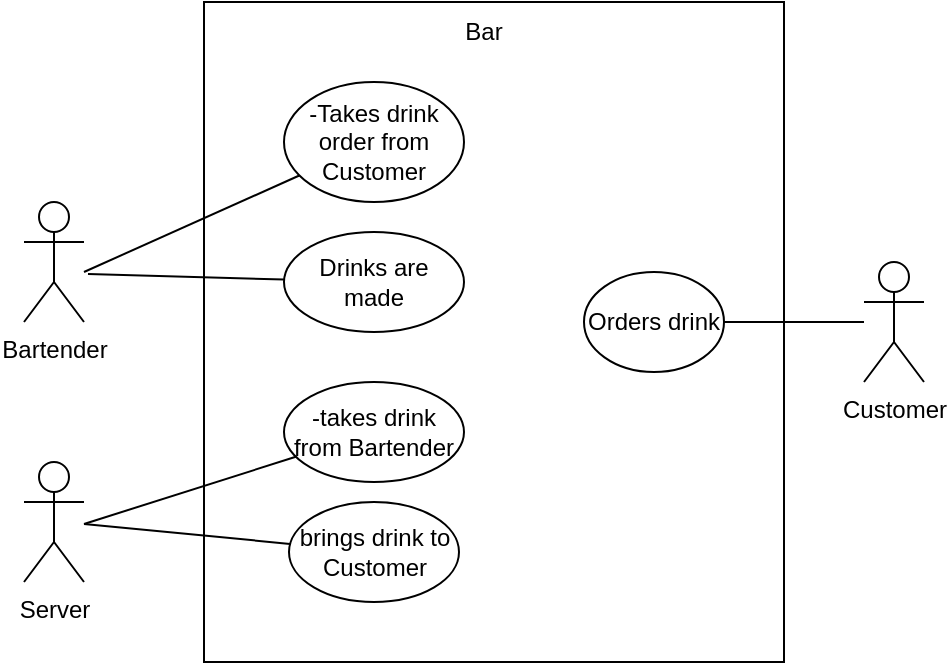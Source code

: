 <mxfile version="24.3.1" type="google">
  <diagram name="Page-1" id="3AW651xyoHBq1aIa7Rv6">
    <mxGraphModel grid="1" page="1" gridSize="10" guides="1" tooltips="1" connect="1" arrows="1" fold="1" pageScale="1" pageWidth="827" pageHeight="1169" math="0" shadow="0">
      <root>
        <mxCell id="0" />
        <mxCell id="1" parent="0" />
        <mxCell id="raqO8b-Yunnj6KW7OPB1-3" value="" style="rounded=0;whiteSpace=wrap;html=1;" vertex="1" parent="1">
          <mxGeometry x="-410" y="130" width="290" height="330" as="geometry" />
        </mxCell>
        <mxCell id="raqO8b-Yunnj6KW7OPB1-4" value="Bartender" style="shape=umlActor;verticalLabelPosition=bottom;verticalAlign=top;html=1;outlineConnect=0;" vertex="1" parent="1">
          <mxGeometry x="-500" y="230" width="30" height="60" as="geometry" />
        </mxCell>
        <mxCell id="raqO8b-Yunnj6KW7OPB1-6" value="-Takes drink order from Customer" style="ellipse;whiteSpace=wrap;html=1;" vertex="1" parent="1">
          <mxGeometry x="-370" y="170" width="90" height="60" as="geometry" />
        </mxCell>
        <mxCell id="raqO8b-Yunnj6KW7OPB1-8" value="Customer" style="shape=umlActor;verticalLabelPosition=bottom;verticalAlign=top;html=1;outlineConnect=0;" vertex="1" parent="1">
          <mxGeometry x="-80" y="260" width="30" height="60" as="geometry" />
        </mxCell>
        <mxCell id="raqO8b-Yunnj6KW7OPB1-12" value="Server" style="shape=umlActor;verticalLabelPosition=bottom;verticalAlign=top;html=1;outlineConnect=0;" vertex="1" parent="1">
          <mxGeometry x="-500" y="360" width="30" height="60" as="geometry" />
        </mxCell>
        <mxCell id="raqO8b-Yunnj6KW7OPB1-15" value="Orders drink" style="ellipse;whiteSpace=wrap;html=1;" vertex="1" parent="1">
          <mxGeometry x="-220" y="265" width="70" height="50" as="geometry" />
        </mxCell>
        <mxCell id="raqO8b-Yunnj6KW7OPB1-17" value="brings drink to Customer" style="ellipse;whiteSpace=wrap;html=1;" vertex="1" parent="1">
          <mxGeometry x="-367.5" y="380" width="85" height="50" as="geometry" />
        </mxCell>
        <mxCell id="a67Z1hKK47zuZ2H1h1ah-1" value="Drinks are made" style="ellipse;whiteSpace=wrap;html=1;" vertex="1" parent="1">
          <mxGeometry x="-370" y="245" width="90" height="50" as="geometry" />
        </mxCell>
        <mxCell id="a67Z1hKK47zuZ2H1h1ah-2" value="-takes drink from Bartender" style="ellipse;whiteSpace=wrap;html=1;" vertex="1" parent="1">
          <mxGeometry x="-370" y="320" width="90" height="50" as="geometry" />
        </mxCell>
        <mxCell id="a67Z1hKK47zuZ2H1h1ah-3" value="" style="endArrow=none;html=1;rounded=0;" edge="1" parent="1" target="raqO8b-Yunnj6KW7OPB1-6">
          <mxGeometry width="50" height="50" relative="1" as="geometry">
            <mxPoint x="-470" y="265" as="sourcePoint" />
            <mxPoint x="-420" y="215" as="targetPoint" />
          </mxGeometry>
        </mxCell>
        <mxCell id="a67Z1hKK47zuZ2H1h1ah-4" value="" style="endArrow=none;html=1;rounded=0;" edge="1" parent="1" target="a67Z1hKK47zuZ2H1h1ah-1">
          <mxGeometry width="50" height="50" relative="1" as="geometry">
            <mxPoint x="-468" y="266" as="sourcePoint" />
            <mxPoint x="-358" y="205" as="targetPoint" />
          </mxGeometry>
        </mxCell>
        <mxCell id="a67Z1hKK47zuZ2H1h1ah-5" value="" style="endArrow=none;html=1;rounded=0;" edge="1" parent="1" target="a67Z1hKK47zuZ2H1h1ah-2">
          <mxGeometry width="50" height="50" relative="1" as="geometry">
            <mxPoint x="-470" y="391" as="sourcePoint" />
            <mxPoint x="-360" y="330" as="targetPoint" />
          </mxGeometry>
        </mxCell>
        <mxCell id="a67Z1hKK47zuZ2H1h1ah-6" value="" style="endArrow=none;html=1;rounded=0;" edge="1" parent="1" target="raqO8b-Yunnj6KW7OPB1-17">
          <mxGeometry width="50" height="50" relative="1" as="geometry">
            <mxPoint x="-470" y="391" as="sourcePoint" />
            <mxPoint x="-360" y="330" as="targetPoint" />
          </mxGeometry>
        </mxCell>
        <mxCell id="a67Z1hKK47zuZ2H1h1ah-7" value="" style="endArrow=none;html=1;rounded=0;" edge="1" parent="1" source="raqO8b-Yunnj6KW7OPB1-8" target="raqO8b-Yunnj6KW7OPB1-15">
          <mxGeometry width="50" height="50" relative="1" as="geometry">
            <mxPoint x="-430" y="280" as="sourcePoint" />
            <mxPoint x="-320" y="219" as="targetPoint" />
          </mxGeometry>
        </mxCell>
        <mxCell id="XYOYaXdrmbgXuwDNVf-c-1" value="Bar" style="text;html=1;align=center;verticalAlign=middle;whiteSpace=wrap;rounded=0;" vertex="1" parent="1">
          <mxGeometry x="-300" y="130" width="60" height="30" as="geometry" />
        </mxCell>
      </root>
    </mxGraphModel>
  </diagram>
</mxfile>
